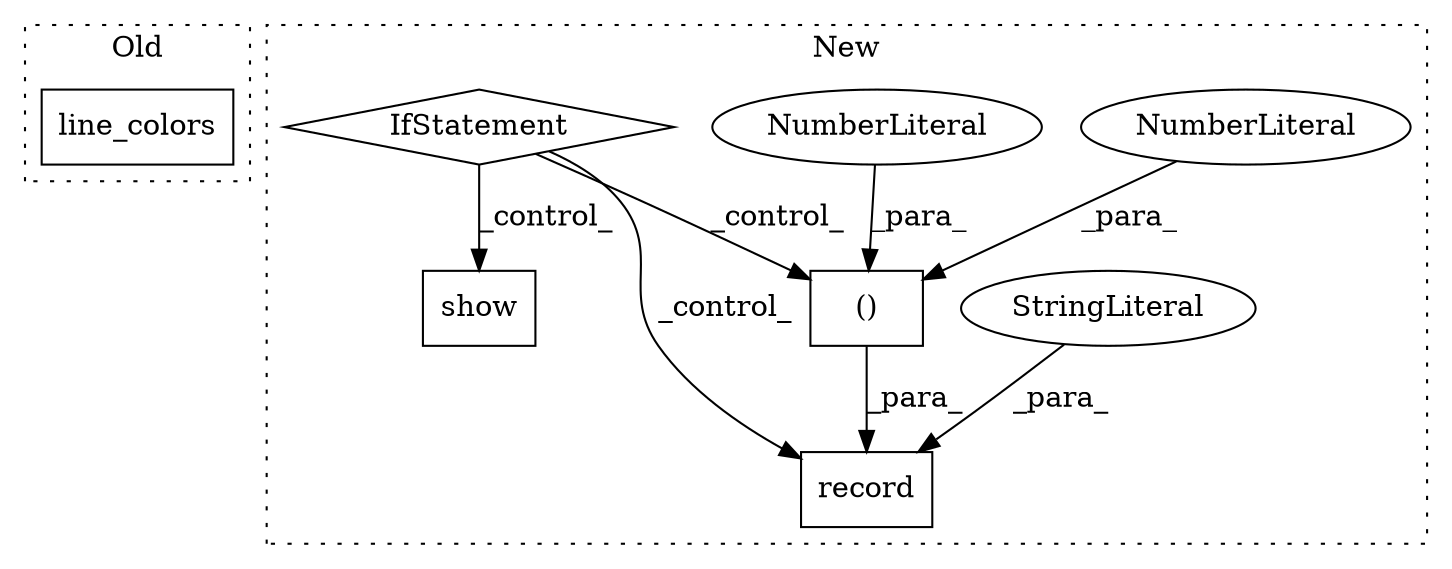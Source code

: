 digraph G {
subgraph cluster0 {
1 [label="line_colors" a="32" s="2703,2726" l="12,1" shape="box"];
label = "Old";
style="dotted";
}
subgraph cluster1 {
2 [label="record" a="32" s="2576,2635" l="7,2" shape="box"];
3 [label="()" a="106" s="2616" l="19" shape="box"];
4 [label="NumberLiteral" a="34" s="2616" l="3" shape="ellipse"];
5 [label="NumberLiteral" a="34" s="2632" l="3" shape="ellipse"];
6 [label="StringLiteral" a="45" s="2587" l="21" shape="ellipse"];
7 [label="IfStatement" a="25" s="2419,2434" l="4,2" shape="diamond"];
8 [label="show" a="32" s="2451,2486" l="5,2" shape="box"];
label = "New";
style="dotted";
}
3 -> 2 [label="_para_"];
4 -> 3 [label="_para_"];
5 -> 3 [label="_para_"];
6 -> 2 [label="_para_"];
7 -> 8 [label="_control_"];
7 -> 2 [label="_control_"];
7 -> 3 [label="_control_"];
}